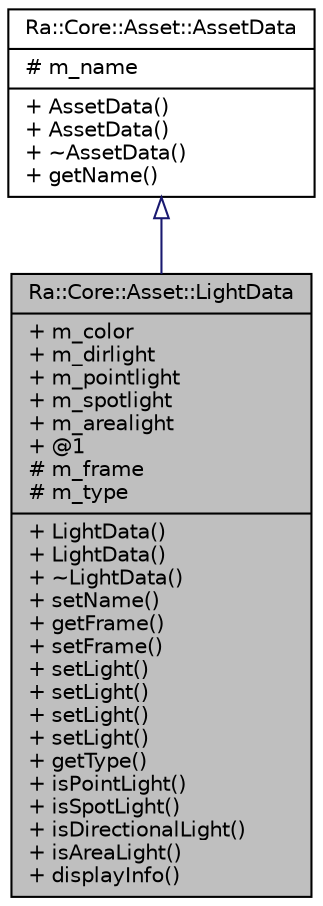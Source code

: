 digraph "Ra::Core::Asset::LightData"
{
 // INTERACTIVE_SVG=YES
 // LATEX_PDF_SIZE
  edge [fontname="Helvetica",fontsize="10",labelfontname="Helvetica",labelfontsize="10"];
  node [fontname="Helvetica",fontsize="10",shape=record];
  Node1 [label="{Ra::Core::Asset::LightData\n|+ m_color\l+ m_dirlight\l+ m_pointlight\l+ m_spotlight\l+ m_arealight\l+ @1\l# m_frame\l# m_type\l|+ LightData()\l+ LightData()\l+ ~LightData()\l+ setName()\l+ getFrame()\l+ setFrame()\l+ setLight()\l+ setLight()\l+ setLight()\l+ setLight()\l+ getType()\l+ isPointLight()\l+ isSpotLight()\l+ isDirectionalLight()\l+ isAreaLight()\l+ displayInfo()\l}",height=0.2,width=0.4,color="black", fillcolor="grey75", style="filled", fontcolor="black",tooltip=" "];
  Node2 -> Node1 [dir="back",color="midnightblue",fontsize="10",style="solid",arrowtail="onormal",fontname="Helvetica"];
  Node2 [label="{Ra::Core::Asset::AssetData\n|# m_name\l|+ AssetData()\l+ AssetData()\l+ ~AssetData()\l+ getName()\l}",height=0.2,width=0.4,color="black", fillcolor="white", style="filled",URL="$classRa_1_1Core_1_1Asset_1_1AssetData.html",tooltip=" "];
}
